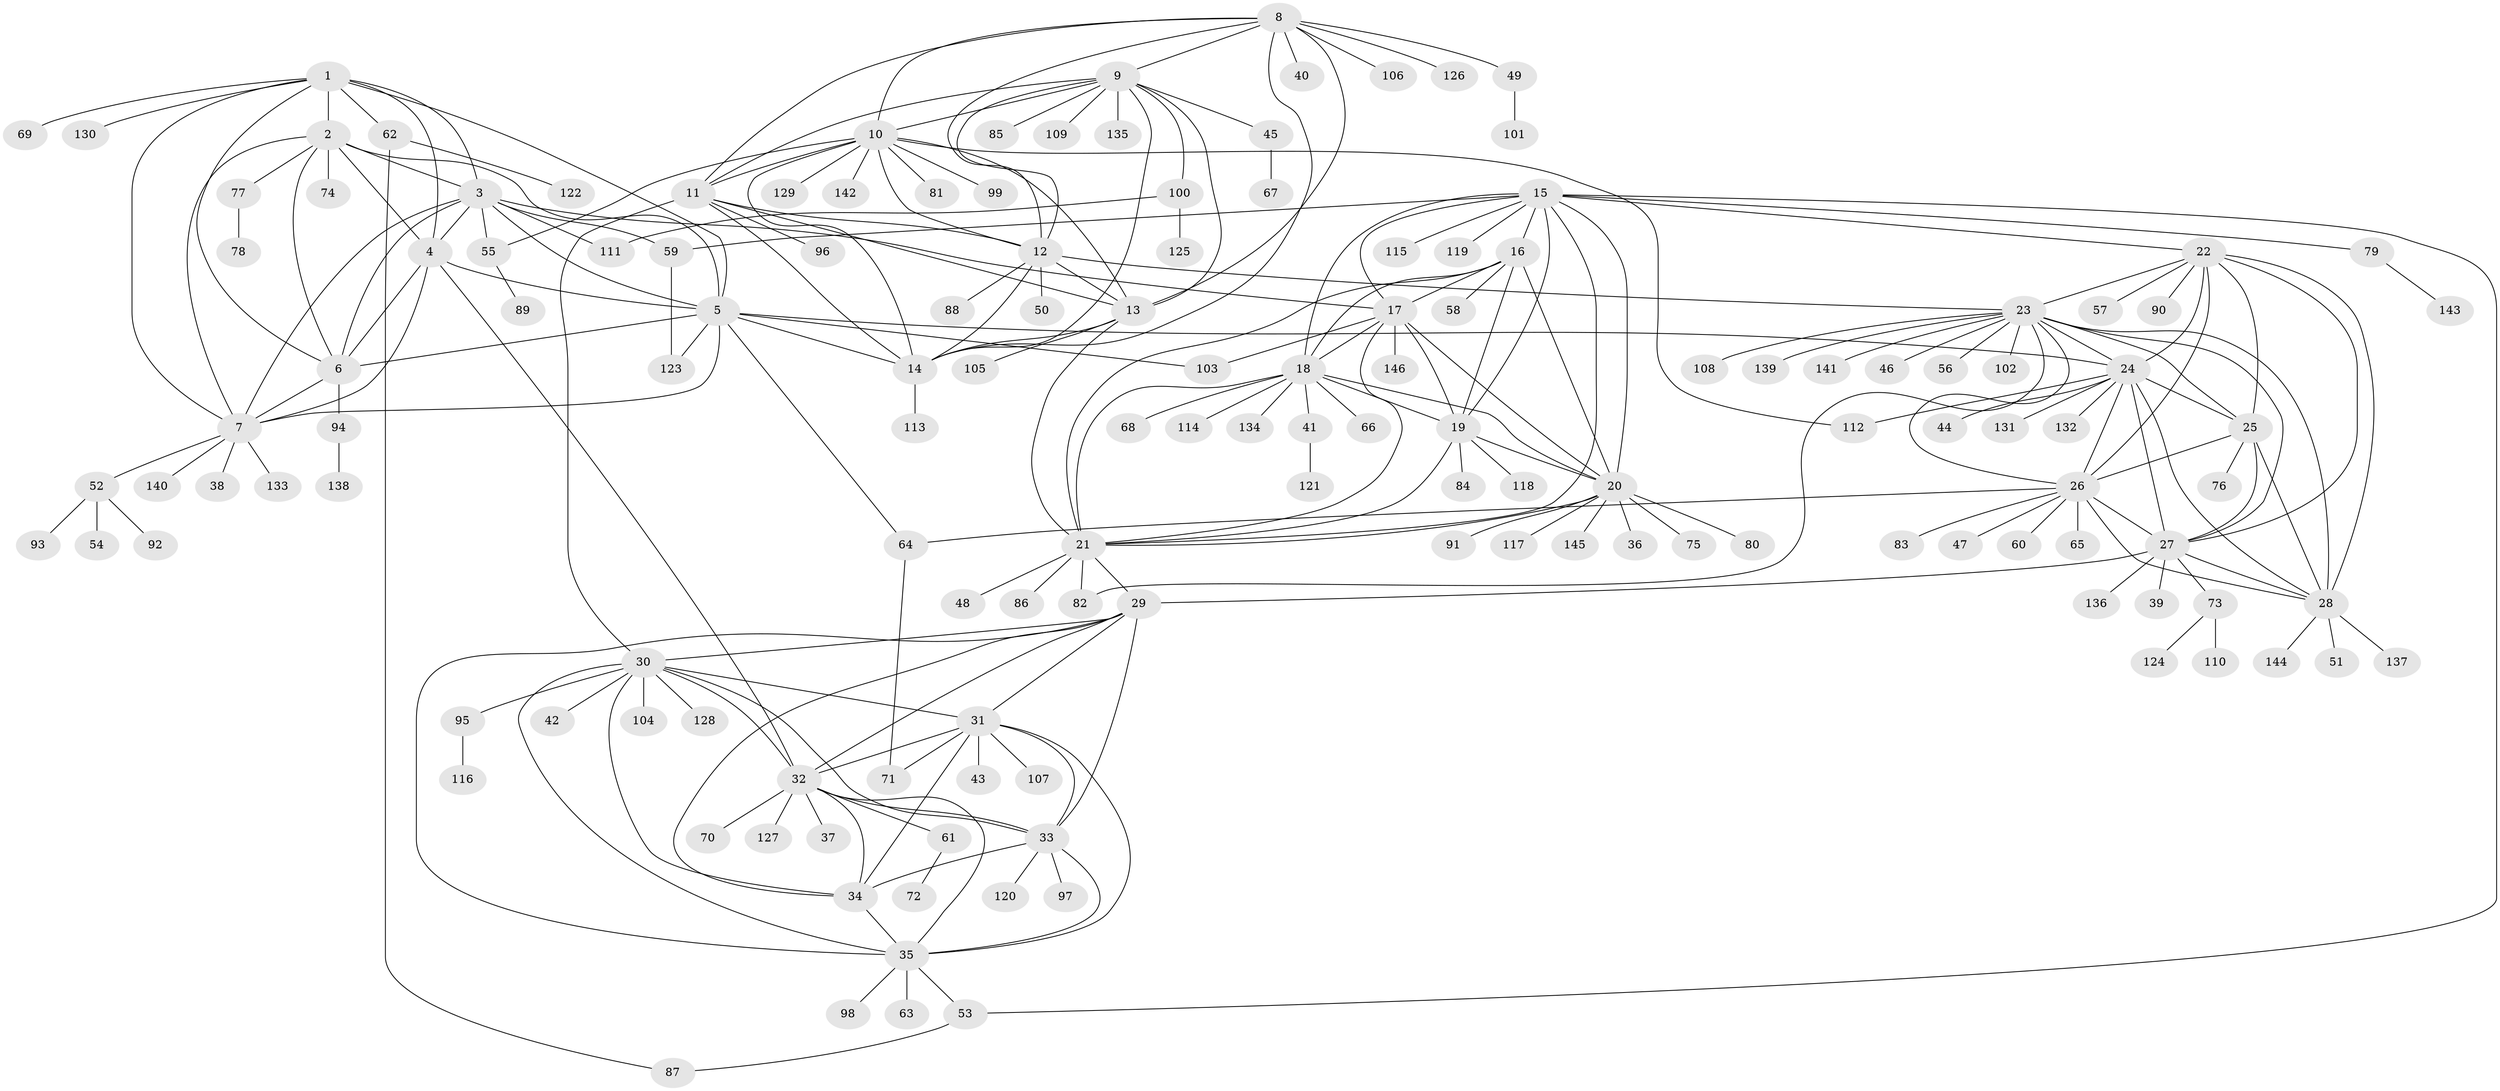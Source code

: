 // coarse degree distribution, {12: 0.02654867256637168, 10: 0.017699115044247787, 9: 0.061946902654867256, 5: 0.02654867256637168, 11: 0.017699115044247787, 7: 0.02654867256637168, 6: 0.02654867256637168, 14: 0.017699115044247787, 1: 0.672566371681416, 2: 0.061946902654867256, 3: 0.04424778761061947}
// Generated by graph-tools (version 1.1) at 2025/42/03/06/25 10:42:14]
// undirected, 146 vertices, 237 edges
graph export_dot {
graph [start="1"]
  node [color=gray90,style=filled];
  1;
  2;
  3;
  4;
  5;
  6;
  7;
  8;
  9;
  10;
  11;
  12;
  13;
  14;
  15;
  16;
  17;
  18;
  19;
  20;
  21;
  22;
  23;
  24;
  25;
  26;
  27;
  28;
  29;
  30;
  31;
  32;
  33;
  34;
  35;
  36;
  37;
  38;
  39;
  40;
  41;
  42;
  43;
  44;
  45;
  46;
  47;
  48;
  49;
  50;
  51;
  52;
  53;
  54;
  55;
  56;
  57;
  58;
  59;
  60;
  61;
  62;
  63;
  64;
  65;
  66;
  67;
  68;
  69;
  70;
  71;
  72;
  73;
  74;
  75;
  76;
  77;
  78;
  79;
  80;
  81;
  82;
  83;
  84;
  85;
  86;
  87;
  88;
  89;
  90;
  91;
  92;
  93;
  94;
  95;
  96;
  97;
  98;
  99;
  100;
  101;
  102;
  103;
  104;
  105;
  106;
  107;
  108;
  109;
  110;
  111;
  112;
  113;
  114;
  115;
  116;
  117;
  118;
  119;
  120;
  121;
  122;
  123;
  124;
  125;
  126;
  127;
  128;
  129;
  130;
  131;
  132;
  133;
  134;
  135;
  136;
  137;
  138;
  139;
  140;
  141;
  142;
  143;
  144;
  145;
  146;
  1 -- 2;
  1 -- 3;
  1 -- 4;
  1 -- 5;
  1 -- 6;
  1 -- 7;
  1 -- 62;
  1 -- 69;
  1 -- 130;
  2 -- 3;
  2 -- 4;
  2 -- 5;
  2 -- 6;
  2 -- 7;
  2 -- 74;
  2 -- 77;
  3 -- 4;
  3 -- 5;
  3 -- 6;
  3 -- 7;
  3 -- 17;
  3 -- 55;
  3 -- 59;
  3 -- 111;
  4 -- 5;
  4 -- 6;
  4 -- 7;
  4 -- 32;
  5 -- 6;
  5 -- 7;
  5 -- 14;
  5 -- 24;
  5 -- 64;
  5 -- 103;
  5 -- 123;
  6 -- 7;
  6 -- 94;
  7 -- 38;
  7 -- 52;
  7 -- 133;
  7 -- 140;
  8 -- 9;
  8 -- 10;
  8 -- 11;
  8 -- 12;
  8 -- 13;
  8 -- 14;
  8 -- 40;
  8 -- 49;
  8 -- 106;
  8 -- 126;
  9 -- 10;
  9 -- 11;
  9 -- 12;
  9 -- 13;
  9 -- 14;
  9 -- 45;
  9 -- 85;
  9 -- 100;
  9 -- 109;
  9 -- 135;
  10 -- 11;
  10 -- 12;
  10 -- 13;
  10 -- 14;
  10 -- 55;
  10 -- 81;
  10 -- 99;
  10 -- 112;
  10 -- 129;
  10 -- 142;
  11 -- 12;
  11 -- 13;
  11 -- 14;
  11 -- 30;
  11 -- 96;
  12 -- 13;
  12 -- 14;
  12 -- 23;
  12 -- 50;
  12 -- 88;
  13 -- 14;
  13 -- 21;
  13 -- 105;
  14 -- 113;
  15 -- 16;
  15 -- 17;
  15 -- 18;
  15 -- 19;
  15 -- 20;
  15 -- 21;
  15 -- 22;
  15 -- 53;
  15 -- 59;
  15 -- 79;
  15 -- 115;
  15 -- 119;
  16 -- 17;
  16 -- 18;
  16 -- 19;
  16 -- 20;
  16 -- 21;
  16 -- 58;
  17 -- 18;
  17 -- 19;
  17 -- 20;
  17 -- 21;
  17 -- 103;
  17 -- 146;
  18 -- 19;
  18 -- 20;
  18 -- 21;
  18 -- 41;
  18 -- 66;
  18 -- 68;
  18 -- 114;
  18 -- 134;
  19 -- 20;
  19 -- 21;
  19 -- 84;
  19 -- 118;
  20 -- 21;
  20 -- 36;
  20 -- 75;
  20 -- 80;
  20 -- 91;
  20 -- 117;
  20 -- 145;
  21 -- 29;
  21 -- 48;
  21 -- 82;
  21 -- 86;
  22 -- 23;
  22 -- 24;
  22 -- 25;
  22 -- 26;
  22 -- 27;
  22 -- 28;
  22 -- 57;
  22 -- 90;
  23 -- 24;
  23 -- 25;
  23 -- 26;
  23 -- 27;
  23 -- 28;
  23 -- 46;
  23 -- 56;
  23 -- 82;
  23 -- 102;
  23 -- 108;
  23 -- 139;
  23 -- 141;
  24 -- 25;
  24 -- 26;
  24 -- 27;
  24 -- 28;
  24 -- 44;
  24 -- 112;
  24 -- 131;
  24 -- 132;
  25 -- 26;
  25 -- 27;
  25 -- 28;
  25 -- 76;
  26 -- 27;
  26 -- 28;
  26 -- 47;
  26 -- 60;
  26 -- 64;
  26 -- 65;
  26 -- 83;
  27 -- 28;
  27 -- 29;
  27 -- 39;
  27 -- 73;
  27 -- 136;
  28 -- 51;
  28 -- 137;
  28 -- 144;
  29 -- 30;
  29 -- 31;
  29 -- 32;
  29 -- 33;
  29 -- 34;
  29 -- 35;
  30 -- 31;
  30 -- 32;
  30 -- 33;
  30 -- 34;
  30 -- 35;
  30 -- 42;
  30 -- 95;
  30 -- 104;
  30 -- 128;
  31 -- 32;
  31 -- 33;
  31 -- 34;
  31 -- 35;
  31 -- 43;
  31 -- 71;
  31 -- 107;
  32 -- 33;
  32 -- 34;
  32 -- 35;
  32 -- 37;
  32 -- 61;
  32 -- 70;
  32 -- 127;
  33 -- 34;
  33 -- 35;
  33 -- 97;
  33 -- 120;
  34 -- 35;
  35 -- 53;
  35 -- 63;
  35 -- 98;
  41 -- 121;
  45 -- 67;
  49 -- 101;
  52 -- 54;
  52 -- 92;
  52 -- 93;
  53 -- 87;
  55 -- 89;
  59 -- 123;
  61 -- 72;
  62 -- 87;
  62 -- 122;
  64 -- 71;
  73 -- 110;
  73 -- 124;
  77 -- 78;
  79 -- 143;
  94 -- 138;
  95 -- 116;
  100 -- 111;
  100 -- 125;
}
